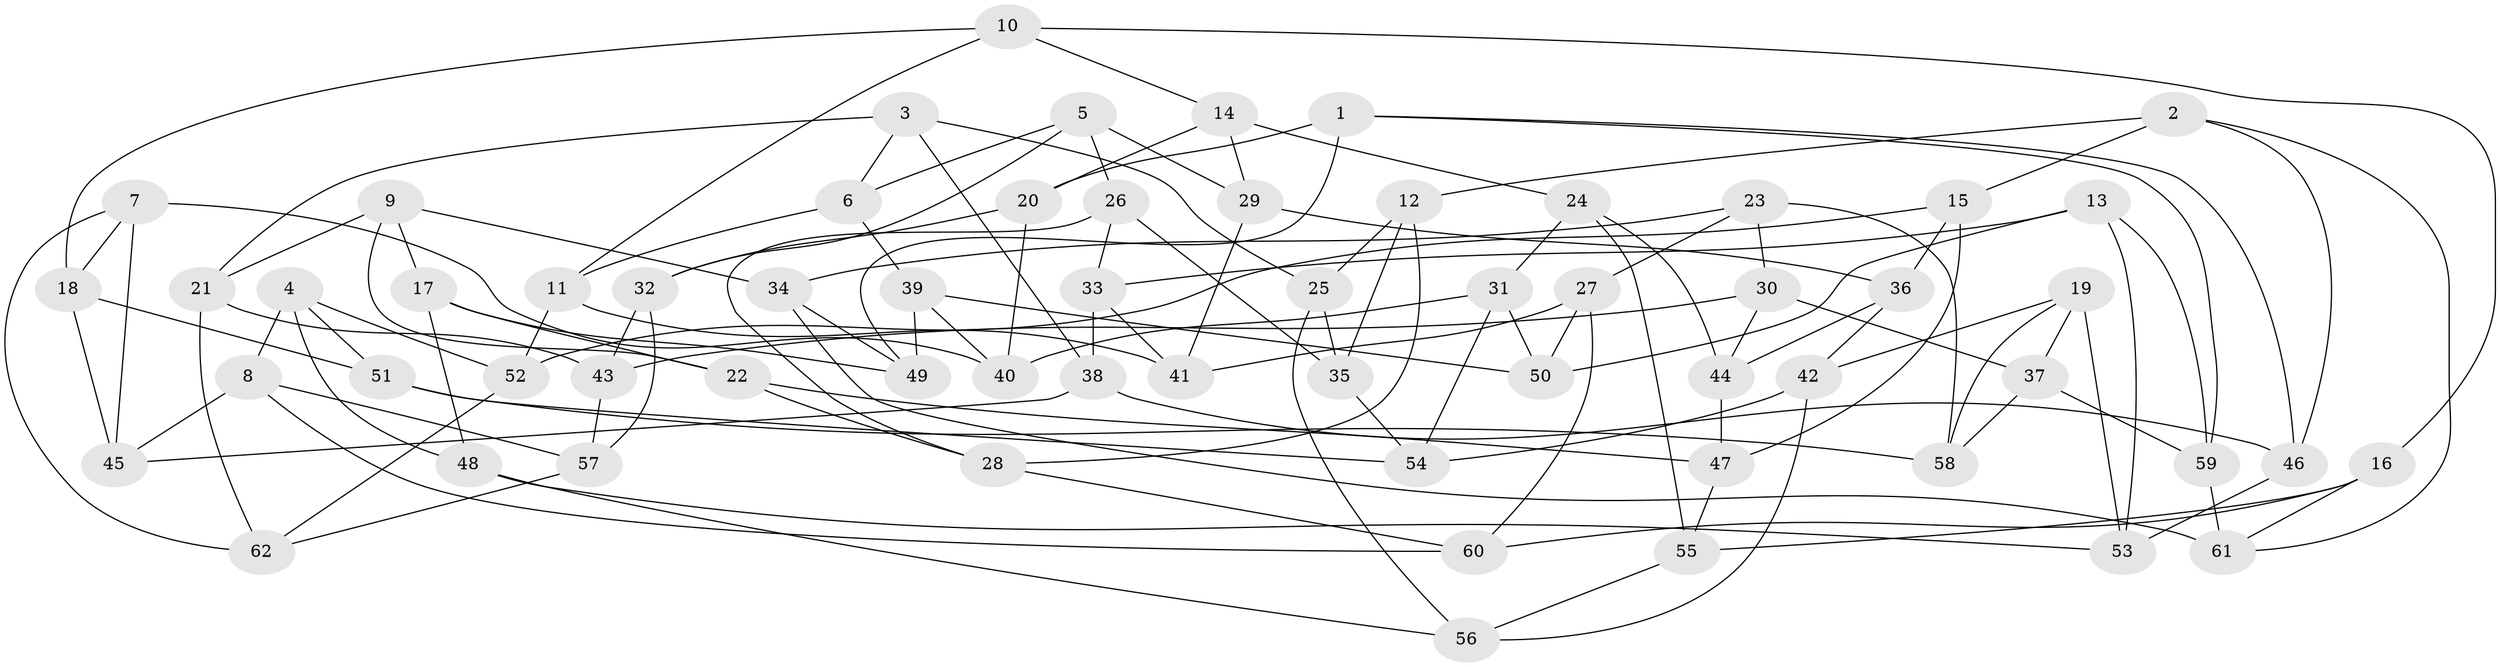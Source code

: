 // Generated by graph-tools (version 1.1) at 2025/11/02/27/25 16:11:49]
// undirected, 62 vertices, 124 edges
graph export_dot {
graph [start="1"]
  node [color=gray90,style=filled];
  1;
  2;
  3;
  4;
  5;
  6;
  7;
  8;
  9;
  10;
  11;
  12;
  13;
  14;
  15;
  16;
  17;
  18;
  19;
  20;
  21;
  22;
  23;
  24;
  25;
  26;
  27;
  28;
  29;
  30;
  31;
  32;
  33;
  34;
  35;
  36;
  37;
  38;
  39;
  40;
  41;
  42;
  43;
  44;
  45;
  46;
  47;
  48;
  49;
  50;
  51;
  52;
  53;
  54;
  55;
  56;
  57;
  58;
  59;
  60;
  61;
  62;
  1 -- 46;
  1 -- 20;
  1 -- 49;
  1 -- 59;
  2 -- 15;
  2 -- 12;
  2 -- 61;
  2 -- 46;
  3 -- 38;
  3 -- 25;
  3 -- 21;
  3 -- 6;
  4 -- 48;
  4 -- 52;
  4 -- 51;
  4 -- 8;
  5 -- 32;
  5 -- 6;
  5 -- 29;
  5 -- 26;
  6 -- 39;
  6 -- 11;
  7 -- 62;
  7 -- 45;
  7 -- 40;
  7 -- 18;
  8 -- 57;
  8 -- 60;
  8 -- 45;
  9 -- 21;
  9 -- 34;
  9 -- 22;
  9 -- 17;
  10 -- 16;
  10 -- 18;
  10 -- 11;
  10 -- 14;
  11 -- 52;
  11 -- 41;
  12 -- 35;
  12 -- 25;
  12 -- 28;
  13 -- 50;
  13 -- 59;
  13 -- 53;
  13 -- 33;
  14 -- 24;
  14 -- 29;
  14 -- 20;
  15 -- 52;
  15 -- 36;
  15 -- 47;
  16 -- 61;
  16 -- 55;
  16 -- 60;
  17 -- 49;
  17 -- 22;
  17 -- 48;
  18 -- 51;
  18 -- 45;
  19 -- 37;
  19 -- 42;
  19 -- 58;
  19 -- 53;
  20 -- 40;
  20 -- 32;
  21 -- 43;
  21 -- 62;
  22 -- 47;
  22 -- 28;
  23 -- 30;
  23 -- 58;
  23 -- 27;
  23 -- 34;
  24 -- 31;
  24 -- 44;
  24 -- 55;
  25 -- 35;
  25 -- 56;
  26 -- 28;
  26 -- 35;
  26 -- 33;
  27 -- 41;
  27 -- 50;
  27 -- 60;
  28 -- 60;
  29 -- 36;
  29 -- 41;
  30 -- 44;
  30 -- 37;
  30 -- 43;
  31 -- 40;
  31 -- 54;
  31 -- 50;
  32 -- 43;
  32 -- 57;
  33 -- 41;
  33 -- 38;
  34 -- 49;
  34 -- 61;
  35 -- 54;
  36 -- 42;
  36 -- 44;
  37 -- 59;
  37 -- 58;
  38 -- 45;
  38 -- 46;
  39 -- 40;
  39 -- 50;
  39 -- 49;
  42 -- 56;
  42 -- 54;
  43 -- 57;
  44 -- 47;
  46 -- 53;
  47 -- 55;
  48 -- 53;
  48 -- 56;
  51 -- 58;
  51 -- 54;
  52 -- 62;
  55 -- 56;
  57 -- 62;
  59 -- 61;
}
